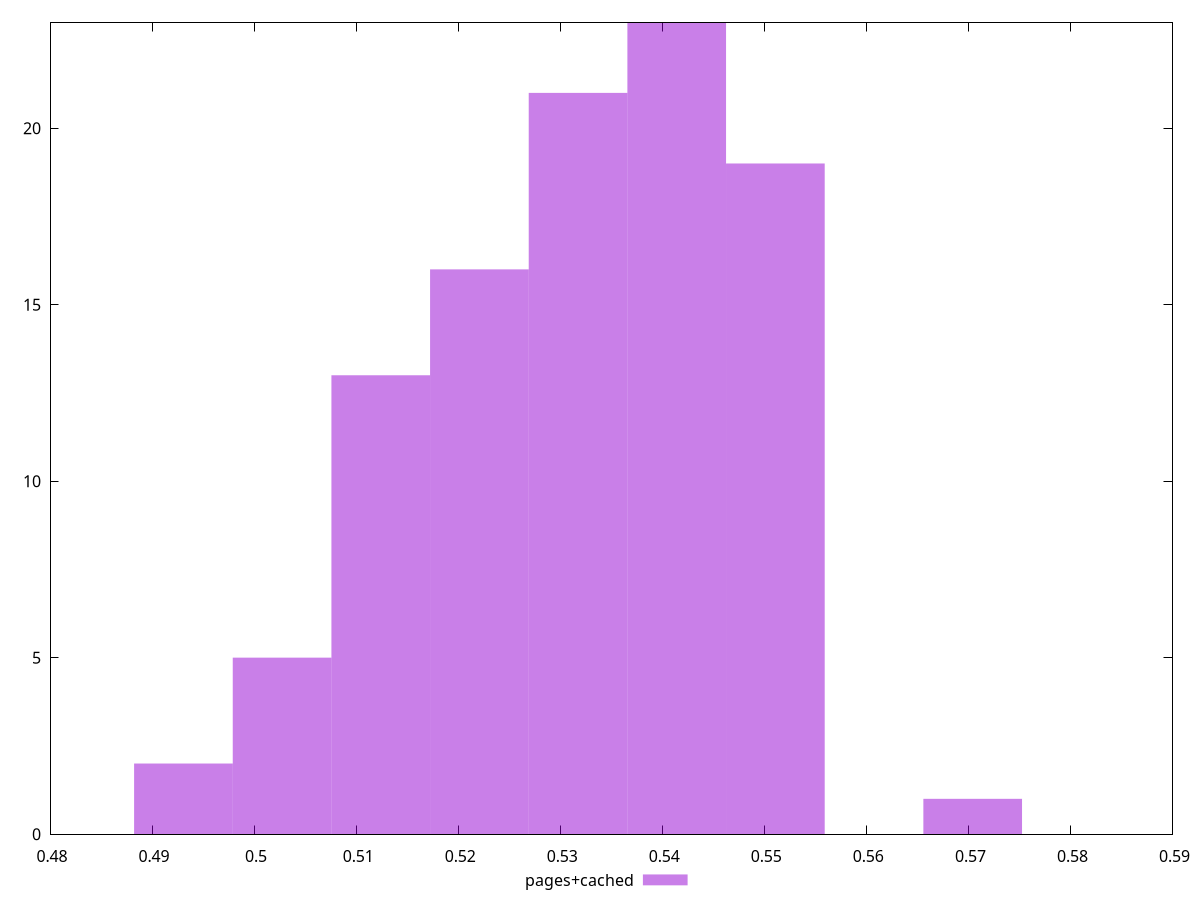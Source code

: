 $_pagesCached <<EOF
0.5124115270097714 13
0.5414159530669284 23
0.531747811047876 21
0.5510840950859807 19
0.4930752429716669 2
0.5220796690288237 16
0.5027433849907192 5
0.5704203791240853 1
EOF
set key outside below
set terminal pngcairo
set output "report_00006_2020-11-02T20-21-41.718Z/performance_score/pages+cached//hist.png"
set yrange [0:23]
set boxwidth 0.009668142019052292
set style fill transparent solid 0.5 noborder
plot $_pagesCached title "pages+cached" with boxes ,